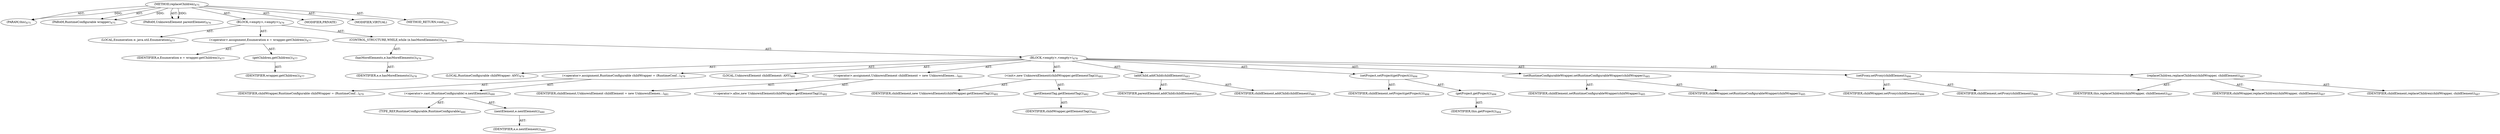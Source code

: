 digraph "replaceChildren" {  
"111669149723" [label = <(METHOD,replaceChildren)<SUB>475</SUB>> ]
"115964117009" [label = <(PARAM,this)<SUB>475</SUB>> ]
"115964117036" [label = <(PARAM,RuntimeConfigurable wrapper)<SUB>475</SUB>> ]
"115964117037" [label = <(PARAM,UnknownElement parentElement)<SUB>476</SUB>> ]
"25769803815" [label = <(BLOCK,&lt;empty&gt;,&lt;empty&gt;)<SUB>476</SUB>> ]
"94489280515" [label = <(LOCAL,Enumeration e: java.util.Enumeration)<SUB>477</SUB>> ]
"30064771190" [label = <(&lt;operator&gt;.assignment,Enumeration e = wrapper.getChildren())<SUB>477</SUB>> ]
"68719476842" [label = <(IDENTIFIER,e,Enumeration e = wrapper.getChildren())<SUB>477</SUB>> ]
"30064771191" [label = <(getChildren,getChildren())<SUB>477</SUB>> ]
"68719476843" [label = <(IDENTIFIER,wrapper,getChildren())<SUB>477</SUB>> ]
"47244640268" [label = <(CONTROL_STRUCTURE,WHILE,while (e.hasMoreElements()))<SUB>478</SUB>> ]
"30064771192" [label = <(hasMoreElements,e.hasMoreElements())<SUB>478</SUB>> ]
"68719476844" [label = <(IDENTIFIER,e,e.hasMoreElements())<SUB>478</SUB>> ]
"25769803816" [label = <(BLOCK,&lt;empty&gt;,&lt;empty&gt;)<SUB>478</SUB>> ]
"94489280516" [label = <(LOCAL,RuntimeConfigurable childWrapper: ANY)<SUB>479</SUB>> ]
"30064771193" [label = <(&lt;operator&gt;.assignment,RuntimeConfigurable childWrapper = (RuntimeConf...)<SUB>479</SUB>> ]
"68719476845" [label = <(IDENTIFIER,childWrapper,RuntimeConfigurable childWrapper = (RuntimeConf...)<SUB>479</SUB>> ]
"30064771194" [label = <(&lt;operator&gt;.cast,(RuntimeConfigurable) e.nextElement())<SUB>480</SUB>> ]
"180388626434" [label = <(TYPE_REF,RuntimeConfigurable,RuntimeConfigurable)<SUB>480</SUB>> ]
"30064771195" [label = <(nextElement,e.nextElement())<SUB>480</SUB>> ]
"68719476846" [label = <(IDENTIFIER,e,e.nextElement())<SUB>480</SUB>> ]
"94489280517" [label = <(LOCAL,UnknownElement childElement: ANY)<SUB>481</SUB>> ]
"30064771196" [label = <(&lt;operator&gt;.assignment,UnknownElement childElement = new UnknownElemen...)<SUB>481</SUB>> ]
"68719476847" [label = <(IDENTIFIER,childElement,UnknownElement childElement = new UnknownElemen...)<SUB>481</SUB>> ]
"30064771197" [label = <(&lt;operator&gt;.alloc,new UnknownElement(childWrapper.getElementTag()))<SUB>482</SUB>> ]
"30064771198" [label = <(&lt;init&gt;,new UnknownElement(childWrapper.getElementTag()))<SUB>482</SUB>> ]
"68719476848" [label = <(IDENTIFIER,childElement,new UnknownElement(childWrapper.getElementTag()))<SUB>481</SUB>> ]
"30064771199" [label = <(getElementTag,getElementTag())<SUB>482</SUB>> ]
"68719476849" [label = <(IDENTIFIER,childWrapper,getElementTag())<SUB>482</SUB>> ]
"30064771200" [label = <(addChild,addChild(childElement))<SUB>483</SUB>> ]
"68719476850" [label = <(IDENTIFIER,parentElement,addChild(childElement))<SUB>483</SUB>> ]
"68719476851" [label = <(IDENTIFIER,childElement,addChild(childElement))<SUB>483</SUB>> ]
"30064771201" [label = <(setProject,setProject(getProject()))<SUB>484</SUB>> ]
"68719476852" [label = <(IDENTIFIER,childElement,setProject(getProject()))<SUB>484</SUB>> ]
"30064771202" [label = <(getProject,getProject())<SUB>484</SUB>> ]
"68719476767" [label = <(IDENTIFIER,this,getProject())<SUB>484</SUB>> ]
"30064771203" [label = <(setRuntimeConfigurableWrapper,setRuntimeConfigurableWrapper(childWrapper))<SUB>485</SUB>> ]
"68719476853" [label = <(IDENTIFIER,childElement,setRuntimeConfigurableWrapper(childWrapper))<SUB>485</SUB>> ]
"68719476854" [label = <(IDENTIFIER,childWrapper,setRuntimeConfigurableWrapper(childWrapper))<SUB>485</SUB>> ]
"30064771204" [label = <(setProxy,setProxy(childElement))<SUB>486</SUB>> ]
"68719476855" [label = <(IDENTIFIER,childWrapper,setProxy(childElement))<SUB>486</SUB>> ]
"68719476856" [label = <(IDENTIFIER,childElement,setProxy(childElement))<SUB>486</SUB>> ]
"30064771205" [label = <(replaceChildren,replaceChildren(childWrapper, childElement))<SUB>487</SUB>> ]
"68719476768" [label = <(IDENTIFIER,this,replaceChildren(childWrapper, childElement))<SUB>487</SUB>> ]
"68719476857" [label = <(IDENTIFIER,childWrapper,replaceChildren(childWrapper, childElement))<SUB>487</SUB>> ]
"68719476858" [label = <(IDENTIFIER,childElement,replaceChildren(childWrapper, childElement))<SUB>487</SUB>> ]
"133143986237" [label = <(MODIFIER,PRIVATE)> ]
"133143986238" [label = <(MODIFIER,VIRTUAL)> ]
"128849018907" [label = <(METHOD_RETURN,void)<SUB>475</SUB>> ]
  "111669149723" -> "115964117009"  [ label = "AST: "] 
  "111669149723" -> "115964117036"  [ label = "AST: "] 
  "111669149723" -> "115964117037"  [ label = "AST: "] 
  "111669149723" -> "25769803815"  [ label = "AST: "] 
  "111669149723" -> "133143986237"  [ label = "AST: "] 
  "111669149723" -> "133143986238"  [ label = "AST: "] 
  "111669149723" -> "128849018907"  [ label = "AST: "] 
  "25769803815" -> "94489280515"  [ label = "AST: "] 
  "25769803815" -> "30064771190"  [ label = "AST: "] 
  "25769803815" -> "47244640268"  [ label = "AST: "] 
  "30064771190" -> "68719476842"  [ label = "AST: "] 
  "30064771190" -> "30064771191"  [ label = "AST: "] 
  "30064771191" -> "68719476843"  [ label = "AST: "] 
  "47244640268" -> "30064771192"  [ label = "AST: "] 
  "47244640268" -> "25769803816"  [ label = "AST: "] 
  "30064771192" -> "68719476844"  [ label = "AST: "] 
  "25769803816" -> "94489280516"  [ label = "AST: "] 
  "25769803816" -> "30064771193"  [ label = "AST: "] 
  "25769803816" -> "94489280517"  [ label = "AST: "] 
  "25769803816" -> "30064771196"  [ label = "AST: "] 
  "25769803816" -> "30064771198"  [ label = "AST: "] 
  "25769803816" -> "30064771200"  [ label = "AST: "] 
  "25769803816" -> "30064771201"  [ label = "AST: "] 
  "25769803816" -> "30064771203"  [ label = "AST: "] 
  "25769803816" -> "30064771204"  [ label = "AST: "] 
  "25769803816" -> "30064771205"  [ label = "AST: "] 
  "30064771193" -> "68719476845"  [ label = "AST: "] 
  "30064771193" -> "30064771194"  [ label = "AST: "] 
  "30064771194" -> "180388626434"  [ label = "AST: "] 
  "30064771194" -> "30064771195"  [ label = "AST: "] 
  "30064771195" -> "68719476846"  [ label = "AST: "] 
  "30064771196" -> "68719476847"  [ label = "AST: "] 
  "30064771196" -> "30064771197"  [ label = "AST: "] 
  "30064771198" -> "68719476848"  [ label = "AST: "] 
  "30064771198" -> "30064771199"  [ label = "AST: "] 
  "30064771199" -> "68719476849"  [ label = "AST: "] 
  "30064771200" -> "68719476850"  [ label = "AST: "] 
  "30064771200" -> "68719476851"  [ label = "AST: "] 
  "30064771201" -> "68719476852"  [ label = "AST: "] 
  "30064771201" -> "30064771202"  [ label = "AST: "] 
  "30064771202" -> "68719476767"  [ label = "AST: "] 
  "30064771203" -> "68719476853"  [ label = "AST: "] 
  "30064771203" -> "68719476854"  [ label = "AST: "] 
  "30064771204" -> "68719476855"  [ label = "AST: "] 
  "30064771204" -> "68719476856"  [ label = "AST: "] 
  "30064771205" -> "68719476768"  [ label = "AST: "] 
  "30064771205" -> "68719476857"  [ label = "AST: "] 
  "30064771205" -> "68719476858"  [ label = "AST: "] 
  "111669149723" -> "115964117009"  [ label = "DDG: "] 
  "111669149723" -> "115964117036"  [ label = "DDG: "] 
  "111669149723" -> "115964117037"  [ label = "DDG: "] 
}
